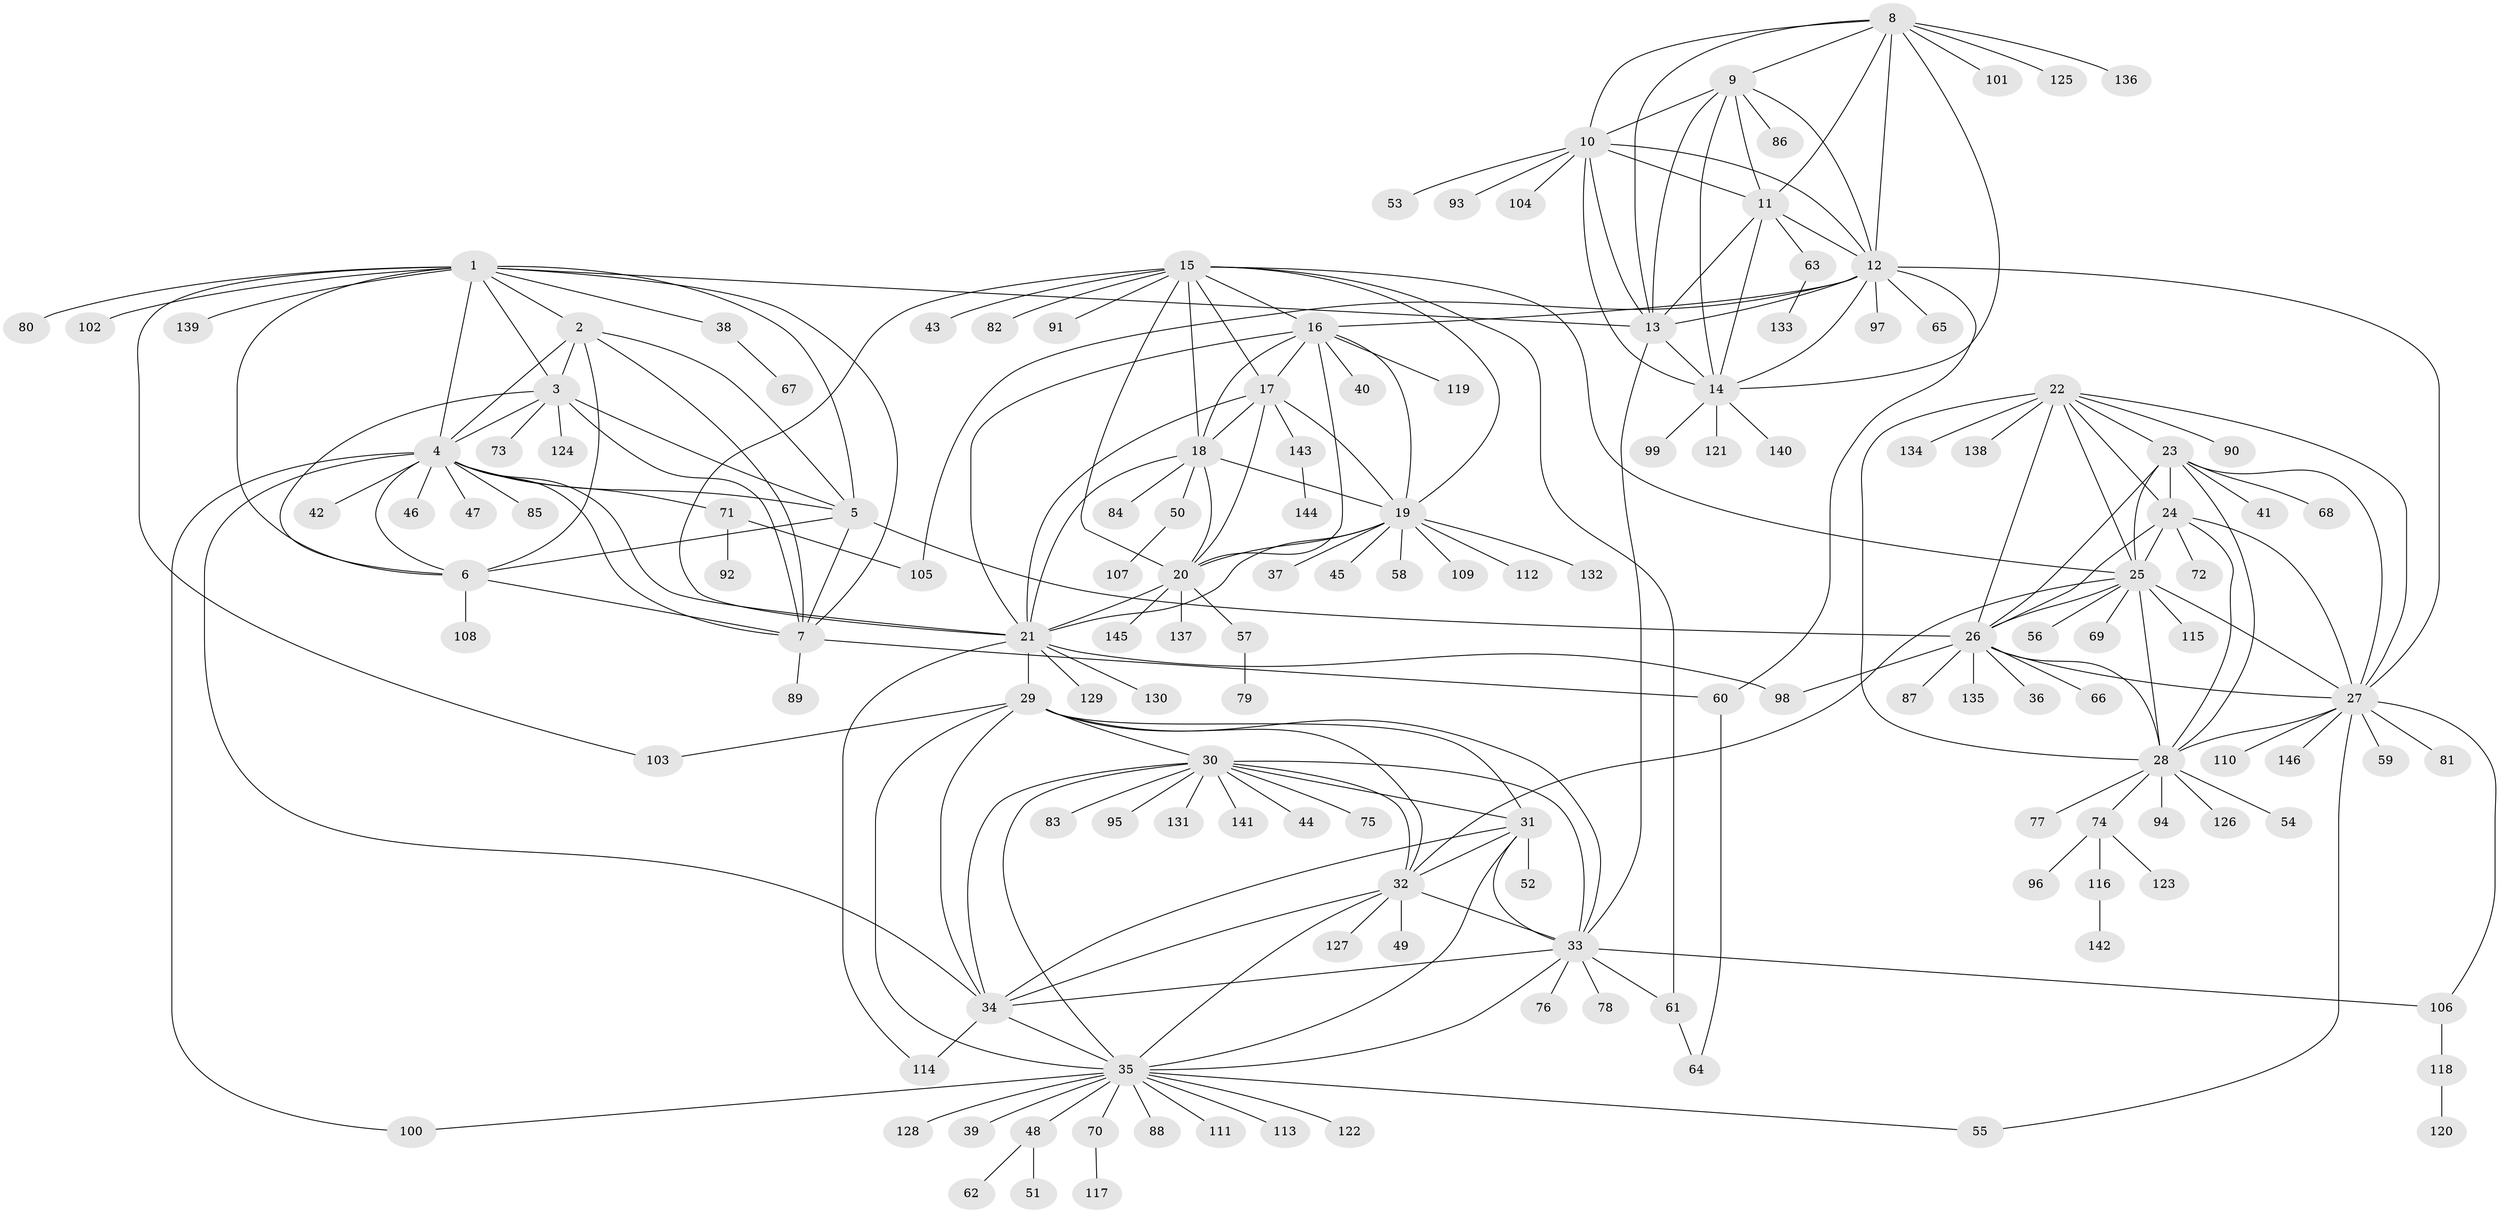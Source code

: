 // Generated by graph-tools (version 1.1) at 2025/11/02/27/25 16:11:32]
// undirected, 146 vertices, 236 edges
graph export_dot {
graph [start="1"]
  node [color=gray90,style=filled];
  1;
  2;
  3;
  4;
  5;
  6;
  7;
  8;
  9;
  10;
  11;
  12;
  13;
  14;
  15;
  16;
  17;
  18;
  19;
  20;
  21;
  22;
  23;
  24;
  25;
  26;
  27;
  28;
  29;
  30;
  31;
  32;
  33;
  34;
  35;
  36;
  37;
  38;
  39;
  40;
  41;
  42;
  43;
  44;
  45;
  46;
  47;
  48;
  49;
  50;
  51;
  52;
  53;
  54;
  55;
  56;
  57;
  58;
  59;
  60;
  61;
  62;
  63;
  64;
  65;
  66;
  67;
  68;
  69;
  70;
  71;
  72;
  73;
  74;
  75;
  76;
  77;
  78;
  79;
  80;
  81;
  82;
  83;
  84;
  85;
  86;
  87;
  88;
  89;
  90;
  91;
  92;
  93;
  94;
  95;
  96;
  97;
  98;
  99;
  100;
  101;
  102;
  103;
  104;
  105;
  106;
  107;
  108;
  109;
  110;
  111;
  112;
  113;
  114;
  115;
  116;
  117;
  118;
  119;
  120;
  121;
  122;
  123;
  124;
  125;
  126;
  127;
  128;
  129;
  130;
  131;
  132;
  133;
  134;
  135;
  136;
  137;
  138;
  139;
  140;
  141;
  142;
  143;
  144;
  145;
  146;
  1 -- 2;
  1 -- 3;
  1 -- 4;
  1 -- 5;
  1 -- 6;
  1 -- 7;
  1 -- 13;
  1 -- 38;
  1 -- 80;
  1 -- 102;
  1 -- 103;
  1 -- 139;
  2 -- 3;
  2 -- 4;
  2 -- 5;
  2 -- 6;
  2 -- 7;
  3 -- 4;
  3 -- 5;
  3 -- 6;
  3 -- 7;
  3 -- 73;
  3 -- 124;
  4 -- 5;
  4 -- 6;
  4 -- 7;
  4 -- 21;
  4 -- 34;
  4 -- 42;
  4 -- 46;
  4 -- 47;
  4 -- 71;
  4 -- 85;
  4 -- 100;
  5 -- 6;
  5 -- 7;
  5 -- 26;
  6 -- 7;
  6 -- 108;
  7 -- 60;
  7 -- 89;
  8 -- 9;
  8 -- 10;
  8 -- 11;
  8 -- 12;
  8 -- 13;
  8 -- 14;
  8 -- 101;
  8 -- 125;
  8 -- 136;
  9 -- 10;
  9 -- 11;
  9 -- 12;
  9 -- 13;
  9 -- 14;
  9 -- 86;
  10 -- 11;
  10 -- 12;
  10 -- 13;
  10 -- 14;
  10 -- 53;
  10 -- 93;
  10 -- 104;
  11 -- 12;
  11 -- 13;
  11 -- 14;
  11 -- 63;
  12 -- 13;
  12 -- 14;
  12 -- 16;
  12 -- 27;
  12 -- 60;
  12 -- 65;
  12 -- 97;
  12 -- 105;
  13 -- 14;
  13 -- 33;
  14 -- 99;
  14 -- 121;
  14 -- 140;
  15 -- 16;
  15 -- 17;
  15 -- 18;
  15 -- 19;
  15 -- 20;
  15 -- 21;
  15 -- 25;
  15 -- 43;
  15 -- 61;
  15 -- 82;
  15 -- 91;
  16 -- 17;
  16 -- 18;
  16 -- 19;
  16 -- 20;
  16 -- 21;
  16 -- 40;
  16 -- 119;
  17 -- 18;
  17 -- 19;
  17 -- 20;
  17 -- 21;
  17 -- 143;
  18 -- 19;
  18 -- 20;
  18 -- 21;
  18 -- 50;
  18 -- 84;
  19 -- 20;
  19 -- 21;
  19 -- 37;
  19 -- 45;
  19 -- 58;
  19 -- 109;
  19 -- 112;
  19 -- 132;
  20 -- 21;
  20 -- 57;
  20 -- 137;
  20 -- 145;
  21 -- 29;
  21 -- 98;
  21 -- 114;
  21 -- 129;
  21 -- 130;
  22 -- 23;
  22 -- 24;
  22 -- 25;
  22 -- 26;
  22 -- 27;
  22 -- 28;
  22 -- 90;
  22 -- 134;
  22 -- 138;
  23 -- 24;
  23 -- 25;
  23 -- 26;
  23 -- 27;
  23 -- 28;
  23 -- 41;
  23 -- 68;
  24 -- 25;
  24 -- 26;
  24 -- 27;
  24 -- 28;
  24 -- 72;
  25 -- 26;
  25 -- 27;
  25 -- 28;
  25 -- 32;
  25 -- 56;
  25 -- 69;
  25 -- 115;
  26 -- 27;
  26 -- 28;
  26 -- 36;
  26 -- 66;
  26 -- 87;
  26 -- 98;
  26 -- 135;
  27 -- 28;
  27 -- 55;
  27 -- 59;
  27 -- 81;
  27 -- 106;
  27 -- 110;
  27 -- 146;
  28 -- 54;
  28 -- 74;
  28 -- 77;
  28 -- 94;
  28 -- 126;
  29 -- 30;
  29 -- 31;
  29 -- 32;
  29 -- 33;
  29 -- 34;
  29 -- 35;
  29 -- 103;
  30 -- 31;
  30 -- 32;
  30 -- 33;
  30 -- 34;
  30 -- 35;
  30 -- 44;
  30 -- 75;
  30 -- 83;
  30 -- 95;
  30 -- 131;
  30 -- 141;
  31 -- 32;
  31 -- 33;
  31 -- 34;
  31 -- 35;
  31 -- 52;
  32 -- 33;
  32 -- 34;
  32 -- 35;
  32 -- 49;
  32 -- 127;
  33 -- 34;
  33 -- 35;
  33 -- 61;
  33 -- 76;
  33 -- 78;
  33 -- 106;
  34 -- 35;
  34 -- 114;
  35 -- 39;
  35 -- 48;
  35 -- 55;
  35 -- 70;
  35 -- 88;
  35 -- 100;
  35 -- 111;
  35 -- 113;
  35 -- 122;
  35 -- 128;
  38 -- 67;
  48 -- 51;
  48 -- 62;
  50 -- 107;
  57 -- 79;
  60 -- 64;
  61 -- 64;
  63 -- 133;
  70 -- 117;
  71 -- 92;
  71 -- 105;
  74 -- 96;
  74 -- 116;
  74 -- 123;
  106 -- 118;
  116 -- 142;
  118 -- 120;
  143 -- 144;
}
